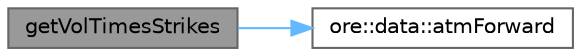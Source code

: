 digraph "getVolTimesStrikes"
{
 // INTERACTIVE_SVG=YES
 // LATEX_PDF_SIZE
  bgcolor="transparent";
  edge [fontname=Helvetica,fontsize=10,labelfontname=Helvetica,labelfontsize=10];
  node [fontname=Helvetica,fontsize=10,shape=box,height=0.2,width=0.4];
  rankdir="LR";
  Node1 [label="getVolTimesStrikes",height=0.2,width=0.4,color="gray40", fillcolor="grey60", style="filled", fontcolor="black",tooltip=" "];
  Node1 -> Node2 [color="steelblue1",style="solid"];
  Node2 [label="ore::data::atmForward",height=0.2,width=0.4,color="grey40", fillcolor="white", style="filled",URL="$namespaceore_1_1data.html#a7a2f6f438823e3f124eac5bf1e228cef",tooltip="helper function that computes the atm forward"];
}
